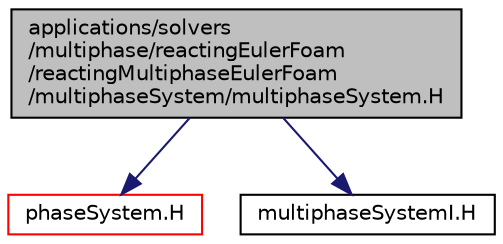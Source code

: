 digraph "applications/solvers/multiphase/reactingEulerFoam/reactingMultiphaseEulerFoam/multiphaseSystem/multiphaseSystem.H"
{
  bgcolor="transparent";
  edge [fontname="Helvetica",fontsize="10",labelfontname="Helvetica",labelfontsize="10"];
  node [fontname="Helvetica",fontsize="10",shape=record];
  Node1 [label="applications/solvers\l/multiphase/reactingEulerFoam\l/reactingMultiphaseEulerFoam\l/multiphaseSystem/multiphaseSystem.H",height=0.2,width=0.4,color="black", fillcolor="grey75", style="filled", fontcolor="black"];
  Node1 -> Node2 [color="midnightblue",fontsize="10",style="solid",fontname="Helvetica"];
  Node2 [label="phaseSystem.H",height=0.2,width=0.4,color="red",URL="$a03822.html"];
  Node1 -> Node3 [color="midnightblue",fontsize="10",style="solid",fontname="Helvetica"];
  Node3 [label="multiphaseSystemI.H",height=0.2,width=0.4,color="black",URL="$a03840.html"];
}
